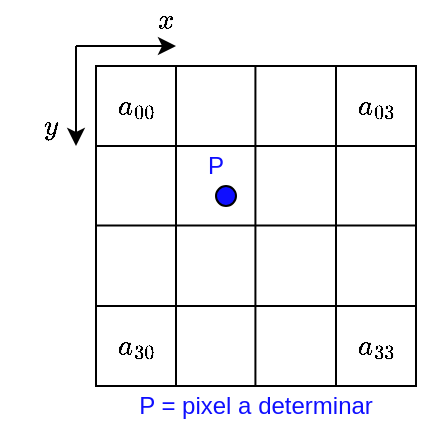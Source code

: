 <mxfile version="14.9.6" type="device"><diagram id="F00K_h8QbbxKM_7WHAji" name="Página-1"><mxGraphModel dx="813" dy="470" grid="1" gridSize="10" guides="1" tooltips="1" connect="1" arrows="1" fold="1" page="1" pageScale="1" pageWidth="827" pageHeight="1169" math="1" shadow="0"><root><mxCell id="0"/><mxCell id="1" parent="0"/><mxCell id="xnVQRObIT77ZbtcRX2TV-1" value="" style="whiteSpace=wrap;html=1;aspect=fixed;" vertex="1" parent="1"><mxGeometry x="200" y="160" width="160" height="160" as="geometry"/></mxCell><mxCell id="xnVQRObIT77ZbtcRX2TV-4" value="" style="endArrow=none;html=1;entryX=0.25;entryY=0;entryDx=0;entryDy=0;exitX=0.25;exitY=1;exitDx=0;exitDy=0;" edge="1" parent="1" source="xnVQRObIT77ZbtcRX2TV-1" target="xnVQRObIT77ZbtcRX2TV-1"><mxGeometry width="50" height="50" relative="1" as="geometry"><mxPoint x="210" y="250" as="sourcePoint"/><mxPoint x="260" y="200" as="targetPoint"/></mxGeometry></mxCell><mxCell id="xnVQRObIT77ZbtcRX2TV-5" value="" style="endArrow=none;html=1;entryX=0.25;entryY=0;entryDx=0;entryDy=0;exitX=0.25;exitY=1;exitDx=0;exitDy=0;" edge="1" parent="1"><mxGeometry width="50" height="50" relative="1" as="geometry"><mxPoint x="279.71" y="320" as="sourcePoint"/><mxPoint x="279.71" y="160" as="targetPoint"/></mxGeometry></mxCell><mxCell id="xnVQRObIT77ZbtcRX2TV-6" value="" style="endArrow=none;html=1;entryX=0.25;entryY=0;entryDx=0;entryDy=0;exitX=0.25;exitY=1;exitDx=0;exitDy=0;" edge="1" parent="1"><mxGeometry width="50" height="50" relative="1" as="geometry"><mxPoint x="320" y="320" as="sourcePoint"/><mxPoint x="320" y="160" as="targetPoint"/></mxGeometry></mxCell><mxCell id="xnVQRObIT77ZbtcRX2TV-7" value="" style="endArrow=none;html=1;entryX=1;entryY=0.25;entryDx=0;entryDy=0;exitX=0;exitY=0.25;exitDx=0;exitDy=0;" edge="1" parent="1" source="xnVQRObIT77ZbtcRX2TV-1" target="xnVQRObIT77ZbtcRX2TV-1"><mxGeometry width="50" height="50" relative="1" as="geometry"><mxPoint x="450" y="380" as="sourcePoint"/><mxPoint x="450" y="220" as="targetPoint"/></mxGeometry></mxCell><mxCell id="xnVQRObIT77ZbtcRX2TV-8" value="" style="endArrow=none;html=1;entryX=1;entryY=0.25;entryDx=0;entryDy=0;exitX=0;exitY=0.25;exitDx=0;exitDy=0;" edge="1" parent="1"><mxGeometry width="50" height="50" relative="1" as="geometry"><mxPoint x="200" y="239.71" as="sourcePoint"/><mxPoint x="360" y="239.71" as="targetPoint"/></mxGeometry></mxCell><mxCell id="xnVQRObIT77ZbtcRX2TV-9" value="" style="endArrow=none;html=1;entryX=1;entryY=0.25;entryDx=0;entryDy=0;exitX=0;exitY=0.25;exitDx=0;exitDy=0;" edge="1" parent="1"><mxGeometry width="50" height="50" relative="1" as="geometry"><mxPoint x="200" y="280" as="sourcePoint"/><mxPoint x="360" y="280" as="targetPoint"/></mxGeometry></mxCell><mxCell id="xnVQRObIT77ZbtcRX2TV-10" value="$$a_{00}$$" style="text;html=1;strokeColor=none;fillColor=none;align=center;verticalAlign=middle;whiteSpace=wrap;rounded=0;" vertex="1" parent="1"><mxGeometry x="200" y="170" width="40" height="20" as="geometry"/></mxCell><mxCell id="xnVQRObIT77ZbtcRX2TV-11" value="$$a_{30}$$" style="text;html=1;strokeColor=none;fillColor=none;align=center;verticalAlign=middle;whiteSpace=wrap;rounded=0;" vertex="1" parent="1"><mxGeometry x="200" y="290" width="40" height="20" as="geometry"/></mxCell><mxCell id="xnVQRObIT77ZbtcRX2TV-12" value="$$a_{03}$$" style="text;html=1;strokeColor=none;fillColor=none;align=center;verticalAlign=middle;whiteSpace=wrap;rounded=0;" vertex="1" parent="1"><mxGeometry x="320" y="170" width="40" height="20" as="geometry"/></mxCell><mxCell id="xnVQRObIT77ZbtcRX2TV-13" value="$$a_{33}$$" style="text;html=1;strokeColor=none;fillColor=none;align=center;verticalAlign=middle;whiteSpace=wrap;rounded=0;" vertex="1" parent="1"><mxGeometry x="320" y="290" width="40" height="20" as="geometry"/></mxCell><mxCell id="xnVQRObIT77ZbtcRX2TV-17" value="" style="ellipse;whiteSpace=wrap;html=1;aspect=fixed;fillColor=#0F0FFF;" vertex="1" parent="1"><mxGeometry x="260" y="220" width="10" height="10" as="geometry"/></mxCell><mxCell id="xnVQRObIT77ZbtcRX2TV-18" value="&lt;font color=&quot;#0f0fff&quot;&gt;P&lt;/font&gt;" style="text;html=1;strokeColor=none;fillColor=none;align=center;verticalAlign=middle;whiteSpace=wrap;rounded=0;" vertex="1" parent="1"><mxGeometry x="240" y="200" width="40" height="20" as="geometry"/></mxCell><mxCell id="xnVQRObIT77ZbtcRX2TV-19" value="" style="endArrow=classic;html=1;endFill=1;" edge="1" parent="1"><mxGeometry width="50" height="50" relative="1" as="geometry"><mxPoint x="190" y="150" as="sourcePoint"/><mxPoint x="240" y="150" as="targetPoint"/></mxGeometry></mxCell><mxCell id="xnVQRObIT77ZbtcRX2TV-20" value="" style="endArrow=classic;html=1;endFill=1;" edge="1" parent="1"><mxGeometry width="50" height="50" relative="1" as="geometry"><mxPoint x="190" y="150" as="sourcePoint"/><mxPoint x="190" y="200" as="targetPoint"/></mxGeometry></mxCell><mxCell id="xnVQRObIT77ZbtcRX2TV-21" value="$$x$$" style="text;html=1;align=center;verticalAlign=middle;resizable=0;points=[];autosize=1;strokeColor=none;" vertex="1" parent="1"><mxGeometry x="210" y="127" width="50" height="20" as="geometry"/></mxCell><mxCell id="xnVQRObIT77ZbtcRX2TV-22" value="$$y$$" style="text;html=1;align=center;verticalAlign=middle;resizable=0;points=[];autosize=1;strokeColor=none;" vertex="1" parent="1"><mxGeometry x="152" y="180" width="50" height="20" as="geometry"/></mxCell><mxCell id="xnVQRObIT77ZbtcRX2TV-23" value="&lt;font color=&quot;#0f0fff&quot;&gt;P = pixel a determinar&lt;/font&gt;" style="text;html=1;strokeColor=none;fillColor=none;align=center;verticalAlign=middle;whiteSpace=wrap;rounded=0;" vertex="1" parent="1"><mxGeometry x="190" y="320" width="180" height="20" as="geometry"/></mxCell></root></mxGraphModel></diagram></mxfile>